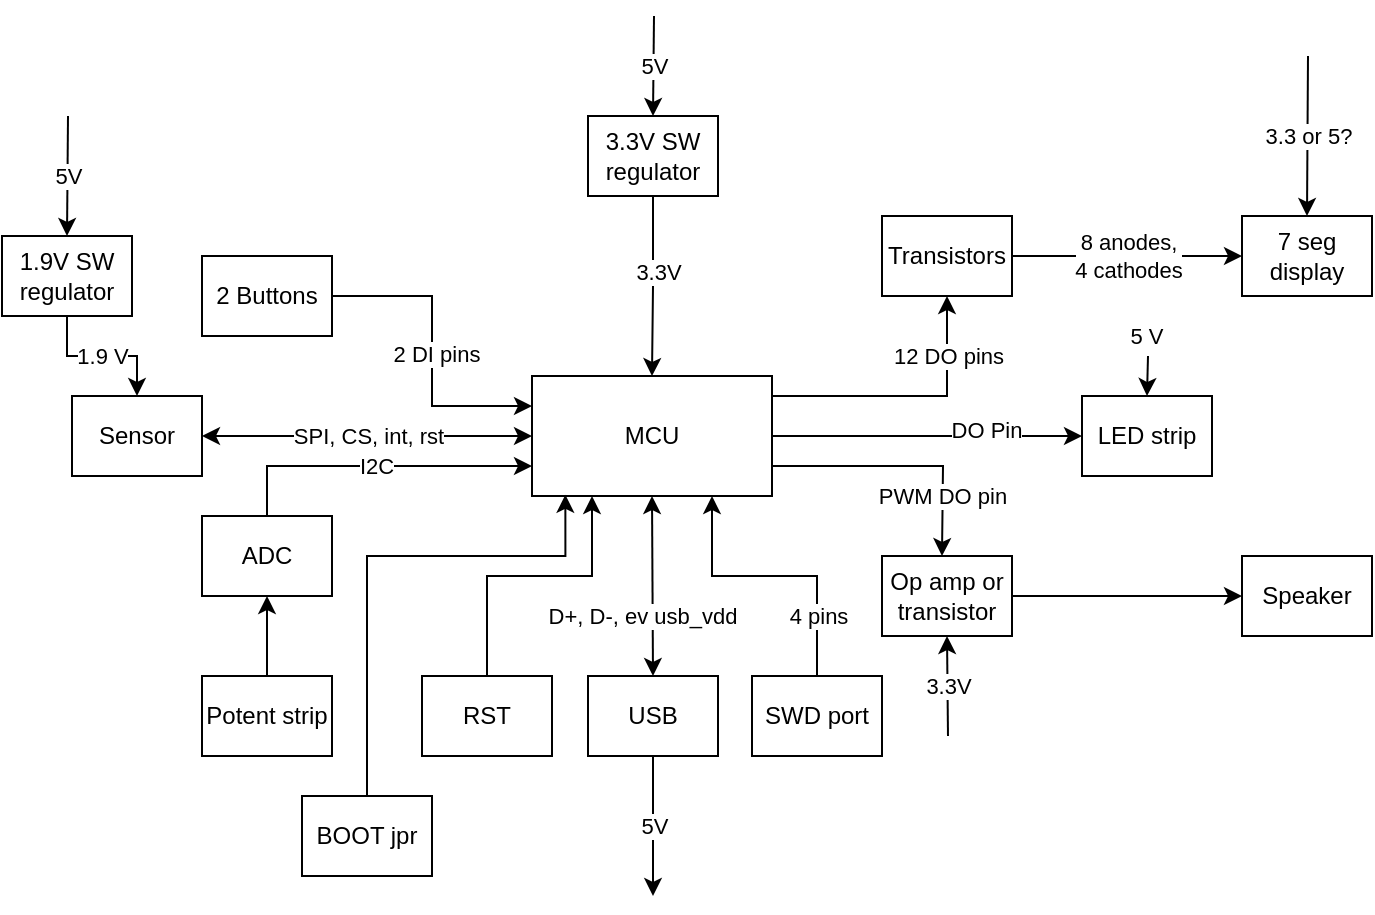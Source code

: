 <mxfile version="14.2.6" type="github">
  <diagram id="7o_Xfj5dtwa9bQ1KQkDP" name="Page-1">
    <mxGraphModel dx="599" dy="313" grid="1" gridSize="10" guides="1" tooltips="1" connect="1" arrows="1" fold="1" page="1" pageScale="1" pageWidth="850" pageHeight="1100" math="0" shadow="0">
      <root>
        <mxCell id="0" />
        <mxCell id="1" parent="0" />
        <mxCell id="TwY7Cipw5lFwbdYb13lF-11" style="edgeStyle=orthogonalEdgeStyle;rounded=0;orthogonalLoop=1;jettySize=auto;html=1;entryX=0.5;entryY=1;entryDx=0;entryDy=0;" edge="1" parent="1" source="TwY7Cipw5lFwbdYb13lF-1" target="TwY7Cipw5lFwbdYb13lF-9">
          <mxGeometry relative="1" as="geometry">
            <Array as="points">
              <mxPoint x="573" y="250" />
            </Array>
          </mxGeometry>
        </mxCell>
        <mxCell id="TwY7Cipw5lFwbdYb13lF-12" value="12 DO pins" style="edgeLabel;html=1;align=center;verticalAlign=middle;resizable=0;points=[];" vertex="1" connectable="0" parent="TwY7Cipw5lFwbdYb13lF-11">
          <mxGeometry x="0.371" y="1" relative="1" as="geometry">
            <mxPoint x="0.99" y="-13.26" as="offset" />
          </mxGeometry>
        </mxCell>
        <mxCell id="TwY7Cipw5lFwbdYb13lF-13" value="PWM DO pin" style="edgeStyle=orthogonalEdgeStyle;rounded=0;orthogonalLoop=1;jettySize=auto;html=1;exitX=1;exitY=0.75;exitDx=0;exitDy=0;" edge="1" parent="1" source="TwY7Cipw5lFwbdYb13lF-1">
          <mxGeometry x="0.538" relative="1" as="geometry">
            <mxPoint x="570" y="330" as="targetPoint" />
            <mxPoint as="offset" />
          </mxGeometry>
        </mxCell>
        <mxCell id="TwY7Cipw5lFwbdYb13lF-18" style="edgeStyle=orthogonalEdgeStyle;rounded=0;orthogonalLoop=1;jettySize=auto;html=1;entryX=0;entryY=0.5;entryDx=0;entryDy=0;" edge="1" parent="1" source="TwY7Cipw5lFwbdYb13lF-1" target="TwY7Cipw5lFwbdYb13lF-17">
          <mxGeometry relative="1" as="geometry" />
        </mxCell>
        <mxCell id="TwY7Cipw5lFwbdYb13lF-19" value="DO Pin" style="edgeLabel;html=1;align=center;verticalAlign=middle;resizable=0;points=[];" vertex="1" connectable="0" parent="TwY7Cipw5lFwbdYb13lF-18">
          <mxGeometry x="0.381" y="3" relative="1" as="geometry">
            <mxPoint as="offset" />
          </mxGeometry>
        </mxCell>
        <mxCell id="TwY7Cipw5lFwbdYb13lF-1" value="MCU" style="rounded=0;whiteSpace=wrap;html=1;" vertex="1" parent="1">
          <mxGeometry x="365" y="240" width="120" height="60" as="geometry" />
        </mxCell>
        <mxCell id="TwY7Cipw5lFwbdYb13lF-44" value="5V" style="edgeStyle=orthogonalEdgeStyle;rounded=0;orthogonalLoop=1;jettySize=auto;html=1;startArrow=none;startFill=0;" edge="1" parent="1" source="TwY7Cipw5lFwbdYb13lF-2">
          <mxGeometry relative="1" as="geometry">
            <mxPoint x="425.5" y="500" as="targetPoint" />
          </mxGeometry>
        </mxCell>
        <mxCell id="TwY7Cipw5lFwbdYb13lF-2" value="USB" style="rounded=0;whiteSpace=wrap;html=1;" vertex="1" parent="1">
          <mxGeometry x="393" y="390" width="65" height="40" as="geometry" />
        </mxCell>
        <mxCell id="TwY7Cipw5lFwbdYb13lF-6" value="D+, D-, ev usb_vdd" style="endArrow=classic;startArrow=classic;html=1;entryX=0.5;entryY=1;entryDx=0;entryDy=0;exitX=0.5;exitY=0;exitDx=0;exitDy=0;" edge="1" parent="1" source="TwY7Cipw5lFwbdYb13lF-2" target="TwY7Cipw5lFwbdYb13lF-1">
          <mxGeometry x="-0.333" y="5" width="50" height="50" relative="1" as="geometry">
            <mxPoint x="410" y="340" as="sourcePoint" />
            <mxPoint x="460" y="290" as="targetPoint" />
            <mxPoint as="offset" />
          </mxGeometry>
        </mxCell>
        <mxCell id="TwY7Cipw5lFwbdYb13lF-7" value="7 seg display" style="rounded=0;whiteSpace=wrap;html=1;" vertex="1" parent="1">
          <mxGeometry x="720" y="160" width="65" height="40" as="geometry" />
        </mxCell>
        <mxCell id="TwY7Cipw5lFwbdYb13lF-10" value="8 anodes,&lt;br&gt;4 cathodes" style="edgeStyle=orthogonalEdgeStyle;rounded=0;orthogonalLoop=1;jettySize=auto;html=1;entryX=0;entryY=0.5;entryDx=0;entryDy=0;" edge="1" parent="1" source="TwY7Cipw5lFwbdYb13lF-9" target="TwY7Cipw5lFwbdYb13lF-7">
          <mxGeometry x="0.004" relative="1" as="geometry">
            <mxPoint as="offset" />
          </mxGeometry>
        </mxCell>
        <mxCell id="TwY7Cipw5lFwbdYb13lF-9" value="Transistors" style="rounded=0;whiteSpace=wrap;html=1;" vertex="1" parent="1">
          <mxGeometry x="540" y="160" width="65" height="40" as="geometry" />
        </mxCell>
        <mxCell id="TwY7Cipw5lFwbdYb13lF-16" style="edgeStyle=orthogonalEdgeStyle;rounded=0;orthogonalLoop=1;jettySize=auto;html=1;entryX=0;entryY=0.5;entryDx=0;entryDy=0;" edge="1" parent="1" source="TwY7Cipw5lFwbdYb13lF-14" target="TwY7Cipw5lFwbdYb13lF-15">
          <mxGeometry relative="1" as="geometry" />
        </mxCell>
        <mxCell id="TwY7Cipw5lFwbdYb13lF-14" value="Op amp or transistor" style="rounded=0;whiteSpace=wrap;html=1;" vertex="1" parent="1">
          <mxGeometry x="540" y="330" width="65" height="40" as="geometry" />
        </mxCell>
        <mxCell id="TwY7Cipw5lFwbdYb13lF-15" value="Speaker" style="rounded=0;whiteSpace=wrap;html=1;" vertex="1" parent="1">
          <mxGeometry x="720" y="330" width="65" height="40" as="geometry" />
        </mxCell>
        <mxCell id="TwY7Cipw5lFwbdYb13lF-17" value="LED strip" style="rounded=0;whiteSpace=wrap;html=1;" vertex="1" parent="1">
          <mxGeometry x="640" y="250" width="65" height="40" as="geometry" />
        </mxCell>
        <mxCell id="TwY7Cipw5lFwbdYb13lF-20" value="5 V" style="endArrow=classic;html=1;entryX=0.5;entryY=0;entryDx=0;entryDy=0;" edge="1" parent="1" target="TwY7Cipw5lFwbdYb13lF-17">
          <mxGeometry x="-1" y="-10" width="50" height="50" relative="1" as="geometry">
            <mxPoint x="673" y="230" as="sourcePoint" />
            <mxPoint x="650" y="280" as="targetPoint" />
            <mxPoint x="9" y="-10" as="offset" />
          </mxGeometry>
        </mxCell>
        <mxCell id="TwY7Cipw5lFwbdYb13lF-22" style="edgeStyle=orthogonalEdgeStyle;rounded=0;orthogonalLoop=1;jettySize=auto;html=1;entryX=0;entryY=0.25;entryDx=0;entryDy=0;" edge="1" parent="1" source="TwY7Cipw5lFwbdYb13lF-21" target="TwY7Cipw5lFwbdYb13lF-1">
          <mxGeometry relative="1" as="geometry" />
        </mxCell>
        <mxCell id="TwY7Cipw5lFwbdYb13lF-23" value="2 DI pins" style="edgeLabel;html=1;align=center;verticalAlign=middle;resizable=0;points=[];" vertex="1" connectable="0" parent="TwY7Cipw5lFwbdYb13lF-22">
          <mxGeometry x="-0.126" y="2" relative="1" as="geometry">
            <mxPoint y="11.14" as="offset" />
          </mxGeometry>
        </mxCell>
        <mxCell id="TwY7Cipw5lFwbdYb13lF-21" value="2 Buttons" style="rounded=0;whiteSpace=wrap;html=1;" vertex="1" parent="1">
          <mxGeometry x="200" y="180" width="65" height="40" as="geometry" />
        </mxCell>
        <mxCell id="TwY7Cipw5lFwbdYb13lF-26" value="I2C" style="edgeStyle=orthogonalEdgeStyle;rounded=0;orthogonalLoop=1;jettySize=auto;html=1;entryX=0;entryY=0.75;entryDx=0;entryDy=0;" edge="1" parent="1" source="TwY7Cipw5lFwbdYb13lF-25" target="TwY7Cipw5lFwbdYb13lF-1">
          <mxGeometry relative="1" as="geometry">
            <Array as="points">
              <mxPoint x="233" y="285" />
            </Array>
          </mxGeometry>
        </mxCell>
        <mxCell id="TwY7Cipw5lFwbdYb13lF-25" value="ADC" style="rounded=0;whiteSpace=wrap;html=1;" vertex="1" parent="1">
          <mxGeometry x="200" y="310" width="65" height="40" as="geometry" />
        </mxCell>
        <mxCell id="TwY7Cipw5lFwbdYb13lF-29" style="edgeStyle=orthogonalEdgeStyle;rounded=0;orthogonalLoop=1;jettySize=auto;html=1;entryX=0.5;entryY=1;entryDx=0;entryDy=0;" edge="1" parent="1" source="TwY7Cipw5lFwbdYb13lF-28" target="TwY7Cipw5lFwbdYb13lF-25">
          <mxGeometry relative="1" as="geometry" />
        </mxCell>
        <mxCell id="TwY7Cipw5lFwbdYb13lF-28" value="Potent strip" style="rounded=0;whiteSpace=wrap;html=1;" vertex="1" parent="1">
          <mxGeometry x="200" y="390" width="65" height="40" as="geometry" />
        </mxCell>
        <mxCell id="TwY7Cipw5lFwbdYb13lF-31" value="SPI, CS, int, rst" style="edgeStyle=orthogonalEdgeStyle;rounded=0;orthogonalLoop=1;jettySize=auto;html=1;entryX=0;entryY=0.5;entryDx=0;entryDy=0;startArrow=classic;startFill=1;" edge="1" parent="1" source="TwY7Cipw5lFwbdYb13lF-30" target="TwY7Cipw5lFwbdYb13lF-1">
          <mxGeometry relative="1" as="geometry" />
        </mxCell>
        <mxCell id="TwY7Cipw5lFwbdYb13lF-30" value="Sensor" style="rounded=0;whiteSpace=wrap;html=1;" vertex="1" parent="1">
          <mxGeometry x="135" y="250" width="65" height="40" as="geometry" />
        </mxCell>
        <mxCell id="TwY7Cipw5lFwbdYb13lF-40" style="edgeStyle=orthogonalEdgeStyle;rounded=0;orthogonalLoop=1;jettySize=auto;html=1;startArrow=none;startFill=0;" edge="1" parent="1" source="TwY7Cipw5lFwbdYb13lF-35" target="TwY7Cipw5lFwbdYb13lF-1">
          <mxGeometry relative="1" as="geometry" />
        </mxCell>
        <mxCell id="TwY7Cipw5lFwbdYb13lF-41" value="3.3V" style="edgeLabel;html=1;align=center;verticalAlign=middle;resizable=0;points=[];" vertex="1" connectable="0" parent="TwY7Cipw5lFwbdYb13lF-40">
          <mxGeometry x="-0.176" y="2" relative="1" as="geometry">
            <mxPoint as="offset" />
          </mxGeometry>
        </mxCell>
        <mxCell id="TwY7Cipw5lFwbdYb13lF-35" value="3.3V SW regulator" style="rounded=0;whiteSpace=wrap;html=1;" vertex="1" parent="1">
          <mxGeometry x="393" y="110" width="65" height="40" as="geometry" />
        </mxCell>
        <mxCell id="TwY7Cipw5lFwbdYb13lF-42" value="3.3 or 5?" style="endArrow=classic;html=1;entryX=0.5;entryY=0;entryDx=0;entryDy=0;" edge="1" parent="1" target="TwY7Cipw5lFwbdYb13lF-7">
          <mxGeometry width="50" height="50" relative="1" as="geometry">
            <mxPoint x="753" y="80" as="sourcePoint" />
            <mxPoint x="510" y="210" as="targetPoint" />
          </mxGeometry>
        </mxCell>
        <mxCell id="TwY7Cipw5lFwbdYb13lF-43" value="5V" style="endArrow=classic;html=1;entryX=0.5;entryY=0;entryDx=0;entryDy=0;" edge="1" parent="1" target="TwY7Cipw5lFwbdYb13lF-35">
          <mxGeometry width="50" height="50" relative="1" as="geometry">
            <mxPoint x="426" y="60" as="sourcePoint" />
            <mxPoint x="490" y="170" as="targetPoint" />
          </mxGeometry>
        </mxCell>
        <mxCell id="TwY7Cipw5lFwbdYb13lF-46" value="1.9 V" style="edgeStyle=orthogonalEdgeStyle;rounded=0;orthogonalLoop=1;jettySize=auto;html=1;entryX=0.5;entryY=0;entryDx=0;entryDy=0;startArrow=none;startFill=0;" edge="1" parent="1" source="TwY7Cipw5lFwbdYb13lF-45" target="TwY7Cipw5lFwbdYb13lF-30">
          <mxGeometry relative="1" as="geometry" />
        </mxCell>
        <mxCell id="TwY7Cipw5lFwbdYb13lF-45" value="1.9V SW regulator" style="rounded=0;whiteSpace=wrap;html=1;" vertex="1" parent="1">
          <mxGeometry x="100" y="170" width="65" height="40" as="geometry" />
        </mxCell>
        <mxCell id="TwY7Cipw5lFwbdYb13lF-47" value="5V" style="endArrow=classic;html=1;entryX=0.5;entryY=0;entryDx=0;entryDy=0;" edge="1" parent="1" target="TwY7Cipw5lFwbdYb13lF-45">
          <mxGeometry width="50" height="50" relative="1" as="geometry">
            <mxPoint x="133" y="110" as="sourcePoint" />
            <mxPoint x="360" y="160" as="targetPoint" />
          </mxGeometry>
        </mxCell>
        <mxCell id="TwY7Cipw5lFwbdYb13lF-48" value="3.3V" style="endArrow=classic;html=1;entryX=0.5;entryY=1;entryDx=0;entryDy=0;" edge="1" parent="1" target="TwY7Cipw5lFwbdYb13lF-14">
          <mxGeometry width="50" height="50" relative="1" as="geometry">
            <mxPoint x="573" y="420" as="sourcePoint" />
            <mxPoint x="480" y="250" as="targetPoint" />
          </mxGeometry>
        </mxCell>
        <mxCell id="TwY7Cipw5lFwbdYb13lF-51" style="edgeStyle=orthogonalEdgeStyle;rounded=0;orthogonalLoop=1;jettySize=auto;html=1;entryX=0.25;entryY=1;entryDx=0;entryDy=0;startArrow=none;startFill=0;" edge="1" parent="1" source="TwY7Cipw5lFwbdYb13lF-50" target="TwY7Cipw5lFwbdYb13lF-1">
          <mxGeometry relative="1" as="geometry">
            <Array as="points">
              <mxPoint x="343" y="340" />
              <mxPoint x="395" y="340" />
            </Array>
          </mxGeometry>
        </mxCell>
        <mxCell id="TwY7Cipw5lFwbdYb13lF-50" value="RST" style="rounded=0;whiteSpace=wrap;html=1;" vertex="1" parent="1">
          <mxGeometry x="310" y="390" width="65" height="40" as="geometry" />
        </mxCell>
        <mxCell id="TwY7Cipw5lFwbdYb13lF-53" style="edgeStyle=orthogonalEdgeStyle;rounded=0;orthogonalLoop=1;jettySize=auto;html=1;entryX=0.75;entryY=1;entryDx=0;entryDy=0;startArrow=none;startFill=0;" edge="1" parent="1" source="TwY7Cipw5lFwbdYb13lF-52" target="TwY7Cipw5lFwbdYb13lF-1">
          <mxGeometry relative="1" as="geometry">
            <Array as="points">
              <mxPoint x="507" y="340" />
              <mxPoint x="455" y="340" />
            </Array>
          </mxGeometry>
        </mxCell>
        <mxCell id="TwY7Cipw5lFwbdYb13lF-54" value="4 pins" style="edgeLabel;html=1;align=center;verticalAlign=middle;resizable=0;points=[];" vertex="1" connectable="0" parent="TwY7Cipw5lFwbdYb13lF-53">
          <mxGeometry x="-0.42" y="-1" relative="1" as="geometry">
            <mxPoint x="-0.98" y="11.38" as="offset" />
          </mxGeometry>
        </mxCell>
        <mxCell id="TwY7Cipw5lFwbdYb13lF-52" value="SWD port" style="rounded=0;whiteSpace=wrap;html=1;" vertex="1" parent="1">
          <mxGeometry x="475" y="390" width="65" height="40" as="geometry" />
        </mxCell>
        <mxCell id="TwY7Cipw5lFwbdYb13lF-56" style="edgeStyle=orthogonalEdgeStyle;rounded=0;orthogonalLoop=1;jettySize=auto;html=1;entryX=0.139;entryY=0.99;entryDx=0;entryDy=0;entryPerimeter=0;startArrow=none;startFill=0;" edge="1" parent="1" source="TwY7Cipw5lFwbdYb13lF-55" target="TwY7Cipw5lFwbdYb13lF-1">
          <mxGeometry relative="1" as="geometry">
            <Array as="points">
              <mxPoint x="283" y="330" />
              <mxPoint x="382" y="330" />
            </Array>
          </mxGeometry>
        </mxCell>
        <mxCell id="TwY7Cipw5lFwbdYb13lF-55" value="BOOT jpr" style="rounded=0;whiteSpace=wrap;html=1;" vertex="1" parent="1">
          <mxGeometry x="250" y="450" width="65" height="40" as="geometry" />
        </mxCell>
      </root>
    </mxGraphModel>
  </diagram>
</mxfile>
